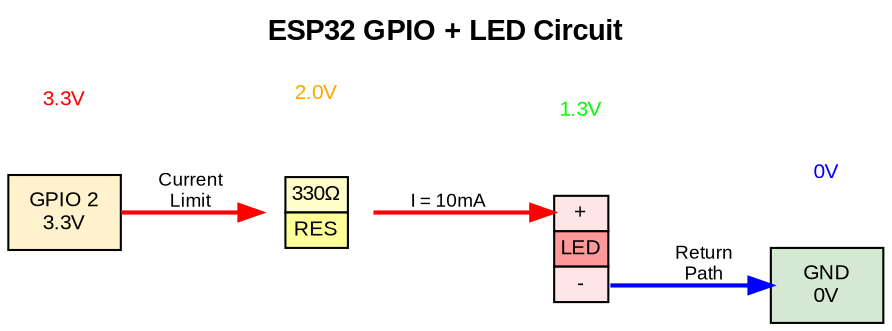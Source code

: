 digraph LED_Circuit {
    // Graph settings
    rankdir=LR;
    bgcolor="white";
    node [fontname="Arial", fontsize=10];
    edge [fontname="Arial", fontsize=9];
    
    // Subgraph for ESP32
    subgraph cluster_esp32 {
        label="ESP32";
        style=filled;
        fillcolor="#E8F4FD";
        fontsize=12;
        fontname="Arial Bold";
        
        gpio2 [label="GPIO 2\n3.3V", shape=box, style=filled, fillcolor="#FFF2CC"];
        gnd [label="GND\n0V", shape=box, style=filled, fillcolor="#D5E8D4"];
    }
    
    // LED representation using HTML-like labels
    led [label=<
        <TABLE BORDER="0" CELLBORDER="1" CELLSPACING="0">
            <TR><TD BGCOLOR="#FFE6E6" PORT="anode">+</TD></TR>
            <TR><TD BGCOLOR="#FF9999">LED</TD></TR>
            <TR><TD BGCOLOR="#FFE6E6" PORT="cathode">-</TD></TR>
        </TABLE>
    >, shape=plaintext];
    
    // Resistor representation
    resistor [label=<
        <TABLE BORDER="0" CELLBORDER="1" CELLSPACING="0">
            <TR><TD BGCOLOR="#FFFFCC">330Ω</TD></TR>
            <TR><TD BGCOLOR="#FFFF99">RES</TD></TR>
        </TABLE>
    >, shape=plaintext];
    
    // Connections
    gpio2 -> resistor [label="Current\nLimit", color="red", penwidth=2];
    resistor -> led:anode [label="I = 10mA", color="red", penwidth=2];
    led:cathode -> gnd [label="Return\nPath", color="blue", penwidth=2];
    
    // Voltage annotations
    v1 [label="3.3V", shape=plaintext, fontcolor="red"];
    v2 [label="2.0V", shape=plaintext, fontcolor="orange"];
    v3 [label="1.3V", shape=plaintext, fontcolor="green"];
    v4 [label="0V", shape=plaintext, fontcolor="blue"];
    
    // Position voltage labels
    {rank=same; v1; gpio2}
    {rank=same; v2; resistor}
    {rank=same; v3; led}
    {rank=same; v4; gnd}
    
    // Title
    label="ESP32 GPIO + LED Circuit";
    labelloc="t";
    fontsize=14;
    fontname="Arial Bold";
}
